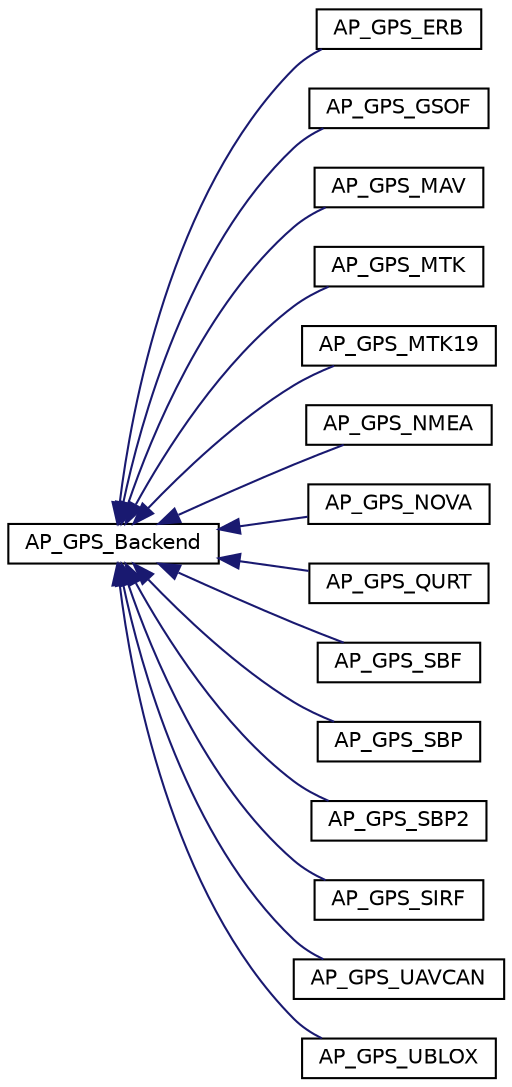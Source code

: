 digraph "Graphical Class Hierarchy"
{
 // INTERACTIVE_SVG=YES
  edge [fontname="Helvetica",fontsize="10",labelfontname="Helvetica",labelfontsize="10"];
  node [fontname="Helvetica",fontsize="10",shape=record];
  rankdir="LR";
  Node1 [label="AP_GPS_Backend",height=0.2,width=0.4,color="black", fillcolor="white", style="filled",URL="$classAP__GPS__Backend.html"];
  Node1 -> Node2 [dir="back",color="midnightblue",fontsize="10",style="solid",fontname="Helvetica"];
  Node2 [label="AP_GPS_ERB",height=0.2,width=0.4,color="black", fillcolor="white", style="filled",URL="$classAP__GPS__ERB.html"];
  Node1 -> Node3 [dir="back",color="midnightblue",fontsize="10",style="solid",fontname="Helvetica"];
  Node3 [label="AP_GPS_GSOF",height=0.2,width=0.4,color="black", fillcolor="white", style="filled",URL="$classAP__GPS__GSOF.html"];
  Node1 -> Node4 [dir="back",color="midnightblue",fontsize="10",style="solid",fontname="Helvetica"];
  Node4 [label="AP_GPS_MAV",height=0.2,width=0.4,color="black", fillcolor="white", style="filled",URL="$classAP__GPS__MAV.html"];
  Node1 -> Node5 [dir="back",color="midnightblue",fontsize="10",style="solid",fontname="Helvetica"];
  Node5 [label="AP_GPS_MTK",height=0.2,width=0.4,color="black", fillcolor="white", style="filled",URL="$classAP__GPS__MTK.html"];
  Node1 -> Node6 [dir="back",color="midnightblue",fontsize="10",style="solid",fontname="Helvetica"];
  Node6 [label="AP_GPS_MTK19",height=0.2,width=0.4,color="black", fillcolor="white", style="filled",URL="$classAP__GPS__MTK19.html"];
  Node1 -> Node7 [dir="back",color="midnightblue",fontsize="10",style="solid",fontname="Helvetica"];
  Node7 [label="AP_GPS_NMEA",height=0.2,width=0.4,color="black", fillcolor="white", style="filled",URL="$classAP__GPS__NMEA.html"];
  Node1 -> Node8 [dir="back",color="midnightblue",fontsize="10",style="solid",fontname="Helvetica"];
  Node8 [label="AP_GPS_NOVA",height=0.2,width=0.4,color="black", fillcolor="white", style="filled",URL="$classAP__GPS__NOVA.html"];
  Node1 -> Node9 [dir="back",color="midnightblue",fontsize="10",style="solid",fontname="Helvetica"];
  Node9 [label="AP_GPS_QURT",height=0.2,width=0.4,color="black", fillcolor="white", style="filled",URL="$classAP__GPS__QURT.html"];
  Node1 -> Node10 [dir="back",color="midnightblue",fontsize="10",style="solid",fontname="Helvetica"];
  Node10 [label="AP_GPS_SBF",height=0.2,width=0.4,color="black", fillcolor="white", style="filled",URL="$classAP__GPS__SBF.html"];
  Node1 -> Node11 [dir="back",color="midnightblue",fontsize="10",style="solid",fontname="Helvetica"];
  Node11 [label="AP_GPS_SBP",height=0.2,width=0.4,color="black", fillcolor="white", style="filled",URL="$classAP__GPS__SBP.html"];
  Node1 -> Node12 [dir="back",color="midnightblue",fontsize="10",style="solid",fontname="Helvetica"];
  Node12 [label="AP_GPS_SBP2",height=0.2,width=0.4,color="black", fillcolor="white", style="filled",URL="$classAP__GPS__SBP2.html"];
  Node1 -> Node13 [dir="back",color="midnightblue",fontsize="10",style="solid",fontname="Helvetica"];
  Node13 [label="AP_GPS_SIRF",height=0.2,width=0.4,color="black", fillcolor="white", style="filled",URL="$classAP__GPS__SIRF.html"];
  Node1 -> Node14 [dir="back",color="midnightblue",fontsize="10",style="solid",fontname="Helvetica"];
  Node14 [label="AP_GPS_UAVCAN",height=0.2,width=0.4,color="black", fillcolor="white", style="filled",URL="$classAP__GPS__UAVCAN.html"];
  Node1 -> Node15 [dir="back",color="midnightblue",fontsize="10",style="solid",fontname="Helvetica"];
  Node15 [label="AP_GPS_UBLOX",height=0.2,width=0.4,color="black", fillcolor="white", style="filled",URL="$classAP__GPS__UBLOX.html"];
}
